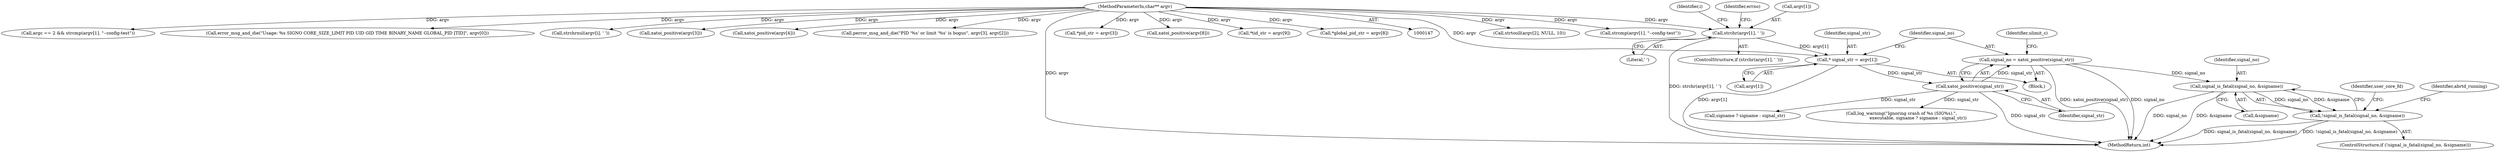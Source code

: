 digraph "0_abrt_3c1b60cfa62d39e5fff5a53a5bc53dae189e740e@API" {
"1000599" [label="(Call,signal_is_fatal(signal_no, &signame))"];
"1000347" [label="(Call,signal_no = xatoi_positive(signal_str))"];
"1000349" [label="(Call,xatoi_positive(signal_str))"];
"1000341" [label="(Call,* signal_str = argv[1])"];
"1000311" [label="(Call,strchr(argv[1], ' '))"];
"1000149" [label="(MethodParameterIn,char** argv)"];
"1000598" [label="(Call,!signal_is_fatal(signal_no, &signame))"];
"1000315" [label="(Literal,' ')"];
"1000149" [label="(MethodParameterIn,char** argv)"];
"1000354" [label="(Call,strtoull(argv[2], NULL, 10))"];
"1000291" [label="(Call,strcmp(argv[1], \"--config-test\"))"];
"1000600" [label="(Identifier,signal_no)"];
"1000287" [label="(Call,argc == 2 && strcmp(argv[1], \"--config-test\"))"];
"1000305" [label="(Call,error_msg_and_die(\"Usage: %s SIGNO CORE_SIZE_LIMIT PID UID GID TIME BINARY_NAME GLOBAL_PID [TID]\", argv[0]))"];
"1000330" [label="(Call,strchrnul(argv[i], ' '))"];
"1000347" [label="(Call,signal_no = xatoi_positive(signal_str))"];
"1000387" [label="(Call,xatoi_positive(argv[3]))"];
"1000687" [label="(Call,signame ? signame : signal_str)"];
"1000343" [label="(Call,argv[1])"];
"1000150" [label="(Block,)"];
"1000394" [label="(Call,xatoi_positive(argv[4]))"];
"1000597" [label="(ControlStructure,if (!signal_is_fatal(signal_no, &signame)))"];
"1000605" [label="(Identifier,user_core_fd)"];
"1000684" [label="(Call,log_warning(\"Ignoring crash of %s (SIG%s).\",\n                        executable, signame ? signame : signal_str))"];
"1000342" [label="(Identifier,signal_str)"];
"1000349" [label="(Call,xatoi_positive(signal_str))"];
"1000348" [label="(Identifier,signal_no)"];
"1000405" [label="(Call,perror_msg_and_die(\"PID '%s' or limit '%s' is bogus\", argv[3], argv[2]))"];
"1000598" [label="(Call,!signal_is_fatal(signal_no, &signame))"];
"1001447" [label="(MethodReturn,int)"];
"1000379" [label="(Call,*pid_str = argv[3])"];
"1000437" [label="(Call,xatoi_positive(argv[8]))"];
"1000311" [label="(Call,strchr(argv[1], ' '))"];
"1000341" [label="(Call,* signal_str = argv[1])"];
"1000310" [label="(ControlStructure,if (strchr(argv[1], ' ')))"];
"1000320" [label="(Identifier,i)"];
"1000601" [label="(Call,&signame)"];
"1000338" [label="(Identifier,errno)"];
"1000447" [label="(Call,*tid_str = argv[9])"];
"1000350" [label="(Identifier,signal_str)"];
"1000610" [label="(Identifier,abrtd_running)"];
"1000429" [label="(Call,*global_pid_str = argv[8])"];
"1000599" [label="(Call,signal_is_fatal(signal_no, &signame))"];
"1000353" [label="(Identifier,ulimit_c)"];
"1000312" [label="(Call,argv[1])"];
"1000599" -> "1000598"  [label="AST: "];
"1000599" -> "1000601"  [label="CFG: "];
"1000600" -> "1000599"  [label="AST: "];
"1000601" -> "1000599"  [label="AST: "];
"1000598" -> "1000599"  [label="CFG: "];
"1000599" -> "1001447"  [label="DDG: signal_no"];
"1000599" -> "1001447"  [label="DDG: &signame"];
"1000599" -> "1000598"  [label="DDG: signal_no"];
"1000599" -> "1000598"  [label="DDG: &signame"];
"1000347" -> "1000599"  [label="DDG: signal_no"];
"1000347" -> "1000150"  [label="AST: "];
"1000347" -> "1000349"  [label="CFG: "];
"1000348" -> "1000347"  [label="AST: "];
"1000349" -> "1000347"  [label="AST: "];
"1000353" -> "1000347"  [label="CFG: "];
"1000347" -> "1001447"  [label="DDG: xatoi_positive(signal_str)"];
"1000347" -> "1001447"  [label="DDG: signal_no"];
"1000349" -> "1000347"  [label="DDG: signal_str"];
"1000349" -> "1000350"  [label="CFG: "];
"1000350" -> "1000349"  [label="AST: "];
"1000349" -> "1001447"  [label="DDG: signal_str"];
"1000341" -> "1000349"  [label="DDG: signal_str"];
"1000349" -> "1000684"  [label="DDG: signal_str"];
"1000349" -> "1000687"  [label="DDG: signal_str"];
"1000341" -> "1000150"  [label="AST: "];
"1000341" -> "1000343"  [label="CFG: "];
"1000342" -> "1000341"  [label="AST: "];
"1000343" -> "1000341"  [label="AST: "];
"1000348" -> "1000341"  [label="CFG: "];
"1000341" -> "1001447"  [label="DDG: argv[1]"];
"1000311" -> "1000341"  [label="DDG: argv[1]"];
"1000149" -> "1000341"  [label="DDG: argv"];
"1000311" -> "1000310"  [label="AST: "];
"1000311" -> "1000315"  [label="CFG: "];
"1000312" -> "1000311"  [label="AST: "];
"1000315" -> "1000311"  [label="AST: "];
"1000320" -> "1000311"  [label="CFG: "];
"1000338" -> "1000311"  [label="CFG: "];
"1000311" -> "1001447"  [label="DDG: strchr(argv[1], ' ')"];
"1000149" -> "1000311"  [label="DDG: argv"];
"1000149" -> "1000147"  [label="AST: "];
"1000149" -> "1001447"  [label="DDG: argv"];
"1000149" -> "1000287"  [label="DDG: argv"];
"1000149" -> "1000291"  [label="DDG: argv"];
"1000149" -> "1000305"  [label="DDG: argv"];
"1000149" -> "1000330"  [label="DDG: argv"];
"1000149" -> "1000354"  [label="DDG: argv"];
"1000149" -> "1000379"  [label="DDG: argv"];
"1000149" -> "1000387"  [label="DDG: argv"];
"1000149" -> "1000394"  [label="DDG: argv"];
"1000149" -> "1000405"  [label="DDG: argv"];
"1000149" -> "1000429"  [label="DDG: argv"];
"1000149" -> "1000437"  [label="DDG: argv"];
"1000149" -> "1000447"  [label="DDG: argv"];
"1000598" -> "1000597"  [label="AST: "];
"1000605" -> "1000598"  [label="CFG: "];
"1000610" -> "1000598"  [label="CFG: "];
"1000598" -> "1001447"  [label="DDG: signal_is_fatal(signal_no, &signame)"];
"1000598" -> "1001447"  [label="DDG: !signal_is_fatal(signal_no, &signame)"];
}
